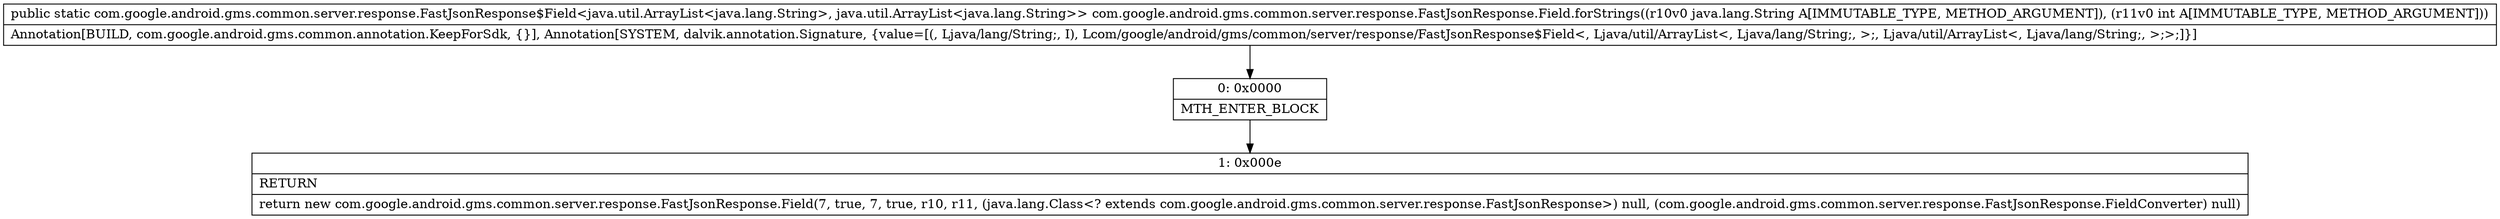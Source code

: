 digraph "CFG forcom.google.android.gms.common.server.response.FastJsonResponse.Field.forStrings(Ljava\/lang\/String;I)Lcom\/google\/android\/gms\/common\/server\/response\/FastJsonResponse$Field;" {
Node_0 [shape=record,label="{0\:\ 0x0000|MTH_ENTER_BLOCK\l}"];
Node_1 [shape=record,label="{1\:\ 0x000e|RETURN\l|return new com.google.android.gms.common.server.response.FastJsonResponse.Field(7, true, 7, true, r10, r11, (java.lang.Class\<? extends com.google.android.gms.common.server.response.FastJsonResponse\>) null, (com.google.android.gms.common.server.response.FastJsonResponse.FieldConverter) null)\l}"];
MethodNode[shape=record,label="{public static com.google.android.gms.common.server.response.FastJsonResponse$Field\<java.util.ArrayList\<java.lang.String\>, java.util.ArrayList\<java.lang.String\>\> com.google.android.gms.common.server.response.FastJsonResponse.Field.forStrings((r10v0 java.lang.String A[IMMUTABLE_TYPE, METHOD_ARGUMENT]), (r11v0 int A[IMMUTABLE_TYPE, METHOD_ARGUMENT]))  | Annotation[BUILD, com.google.android.gms.common.annotation.KeepForSdk, \{\}], Annotation[SYSTEM, dalvik.annotation.Signature, \{value=[(, Ljava\/lang\/String;, I), Lcom\/google\/android\/gms\/common\/server\/response\/FastJsonResponse$Field\<, Ljava\/util\/ArrayList\<, Ljava\/lang\/String;, \>;, Ljava\/util\/ArrayList\<, Ljava\/lang\/String;, \>;\>;]\}]\l}"];
MethodNode -> Node_0;
Node_0 -> Node_1;
}

